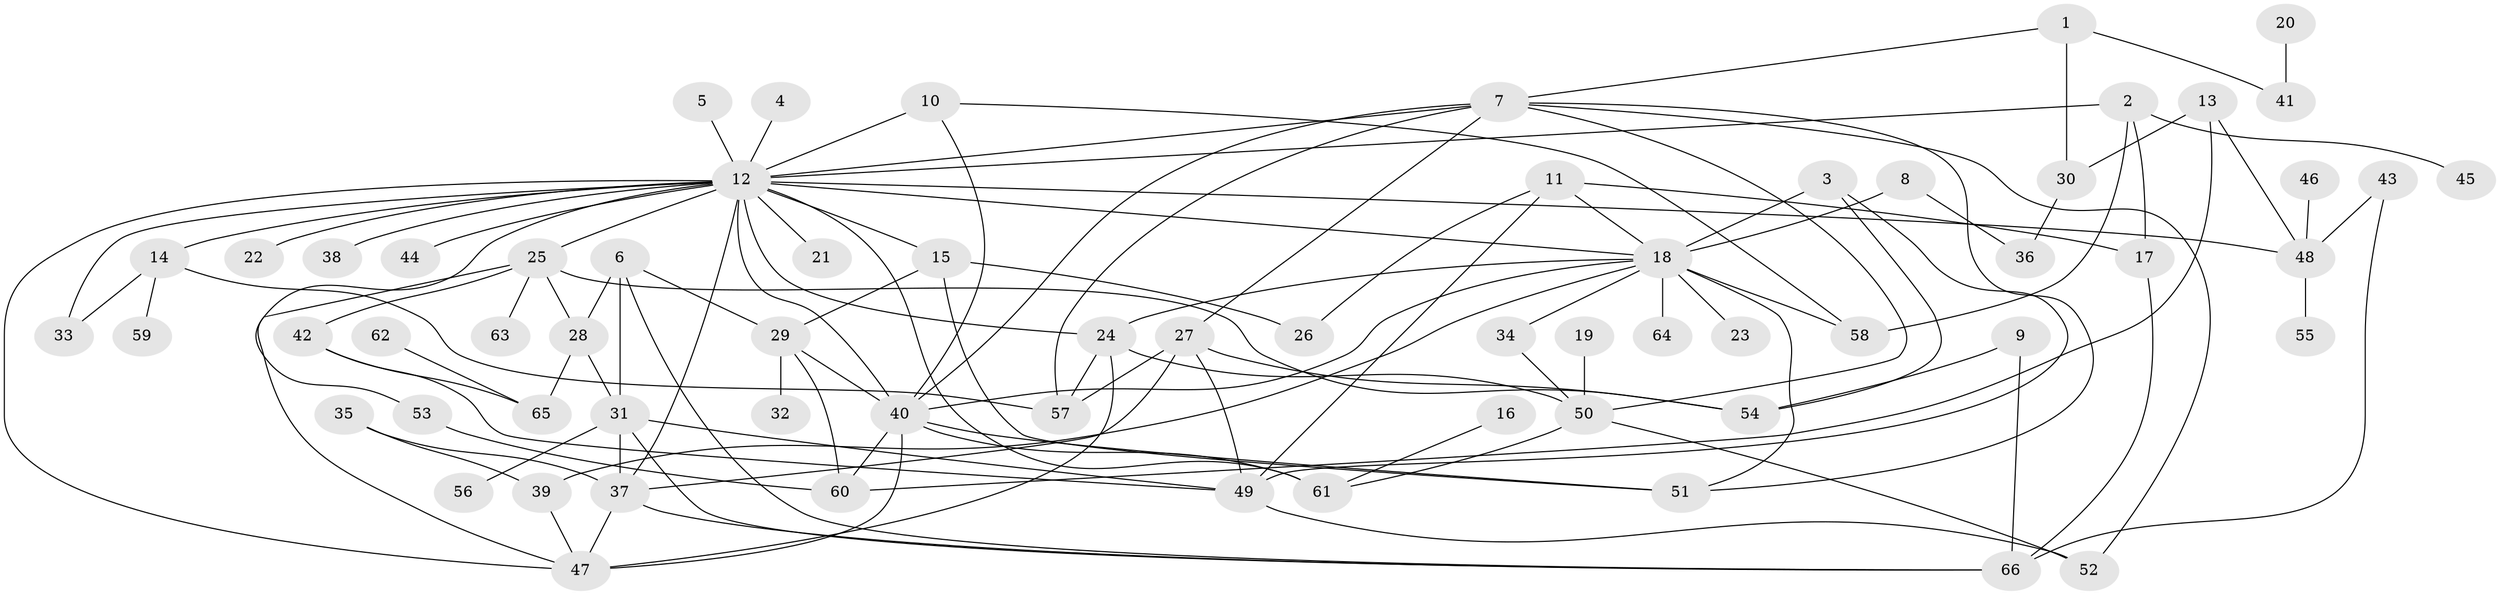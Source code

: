 // original degree distribution, {10: 0.007575757575757576, 9: 0.015151515151515152, 3: 0.13636363636363635, 27: 0.007575757575757576, 15: 0.007575757575757576, 6: 0.022727272727272728, 7: 0.030303030303030304, 5: 0.07575757575757576, 2: 0.19696969696969696, 4: 0.06060606060606061, 1: 0.42424242424242425, 8: 0.015151515151515152}
// Generated by graph-tools (version 1.1) at 2025/01/03/09/25 03:01:46]
// undirected, 66 vertices, 114 edges
graph export_dot {
graph [start="1"]
  node [color=gray90,style=filled];
  1;
  2;
  3;
  4;
  5;
  6;
  7;
  8;
  9;
  10;
  11;
  12;
  13;
  14;
  15;
  16;
  17;
  18;
  19;
  20;
  21;
  22;
  23;
  24;
  25;
  26;
  27;
  28;
  29;
  30;
  31;
  32;
  33;
  34;
  35;
  36;
  37;
  38;
  39;
  40;
  41;
  42;
  43;
  44;
  45;
  46;
  47;
  48;
  49;
  50;
  51;
  52;
  53;
  54;
  55;
  56;
  57;
  58;
  59;
  60;
  61;
  62;
  63;
  64;
  65;
  66;
  1 -- 7 [weight=1.0];
  1 -- 30 [weight=1.0];
  1 -- 41 [weight=1.0];
  2 -- 12 [weight=1.0];
  2 -- 17 [weight=1.0];
  2 -- 45 [weight=1.0];
  2 -- 58 [weight=1.0];
  3 -- 18 [weight=1.0];
  3 -- 49 [weight=1.0];
  3 -- 54 [weight=1.0];
  4 -- 12 [weight=1.0];
  5 -- 12 [weight=1.0];
  6 -- 28 [weight=1.0];
  6 -- 29 [weight=1.0];
  6 -- 31 [weight=1.0];
  6 -- 66 [weight=1.0];
  7 -- 12 [weight=1.0];
  7 -- 27 [weight=1.0];
  7 -- 40 [weight=1.0];
  7 -- 50 [weight=1.0];
  7 -- 51 [weight=1.0];
  7 -- 52 [weight=1.0];
  7 -- 57 [weight=1.0];
  8 -- 18 [weight=2.0];
  8 -- 36 [weight=1.0];
  9 -- 54 [weight=1.0];
  9 -- 66 [weight=1.0];
  10 -- 12 [weight=2.0];
  10 -- 40 [weight=1.0];
  10 -- 58 [weight=1.0];
  11 -- 17 [weight=1.0];
  11 -- 18 [weight=1.0];
  11 -- 26 [weight=1.0];
  11 -- 49 [weight=1.0];
  12 -- 14 [weight=1.0];
  12 -- 15 [weight=1.0];
  12 -- 18 [weight=1.0];
  12 -- 21 [weight=1.0];
  12 -- 22 [weight=1.0];
  12 -- 24 [weight=2.0];
  12 -- 25 [weight=1.0];
  12 -- 33 [weight=1.0];
  12 -- 37 [weight=1.0];
  12 -- 38 [weight=1.0];
  12 -- 40 [weight=2.0];
  12 -- 44 [weight=1.0];
  12 -- 47 [weight=1.0];
  12 -- 48 [weight=1.0];
  12 -- 53 [weight=1.0];
  12 -- 61 [weight=1.0];
  13 -- 30 [weight=1.0];
  13 -- 48 [weight=1.0];
  13 -- 60 [weight=1.0];
  14 -- 33 [weight=1.0];
  14 -- 57 [weight=1.0];
  14 -- 59 [weight=1.0];
  15 -- 26 [weight=1.0];
  15 -- 29 [weight=1.0];
  15 -- 51 [weight=1.0];
  16 -- 61 [weight=1.0];
  17 -- 66 [weight=1.0];
  18 -- 23 [weight=1.0];
  18 -- 24 [weight=1.0];
  18 -- 34 [weight=1.0];
  18 -- 39 [weight=1.0];
  18 -- 40 [weight=1.0];
  18 -- 51 [weight=1.0];
  18 -- 58 [weight=1.0];
  18 -- 64 [weight=1.0];
  19 -- 50 [weight=1.0];
  20 -- 41 [weight=1.0];
  24 -- 47 [weight=1.0];
  24 -- 50 [weight=2.0];
  24 -- 57 [weight=1.0];
  25 -- 28 [weight=1.0];
  25 -- 42 [weight=1.0];
  25 -- 47 [weight=1.0];
  25 -- 54 [weight=1.0];
  25 -- 63 [weight=1.0];
  27 -- 37 [weight=1.0];
  27 -- 49 [weight=1.0];
  27 -- 54 [weight=1.0];
  27 -- 57 [weight=1.0];
  28 -- 31 [weight=1.0];
  28 -- 65 [weight=1.0];
  29 -- 32 [weight=1.0];
  29 -- 40 [weight=1.0];
  29 -- 60 [weight=1.0];
  30 -- 36 [weight=1.0];
  31 -- 37 [weight=1.0];
  31 -- 49 [weight=1.0];
  31 -- 56 [weight=1.0];
  31 -- 66 [weight=1.0];
  34 -- 50 [weight=1.0];
  35 -- 37 [weight=1.0];
  35 -- 39 [weight=1.0];
  37 -- 47 [weight=1.0];
  37 -- 66 [weight=1.0];
  39 -- 47 [weight=1.0];
  40 -- 47 [weight=1.0];
  40 -- 51 [weight=1.0];
  40 -- 60 [weight=1.0];
  40 -- 61 [weight=2.0];
  42 -- 49 [weight=1.0];
  42 -- 65 [weight=1.0];
  43 -- 48 [weight=1.0];
  43 -- 66 [weight=2.0];
  46 -- 48 [weight=1.0];
  48 -- 55 [weight=1.0];
  49 -- 52 [weight=1.0];
  50 -- 52 [weight=1.0];
  50 -- 61 [weight=1.0];
  53 -- 60 [weight=1.0];
  62 -- 65 [weight=1.0];
}
